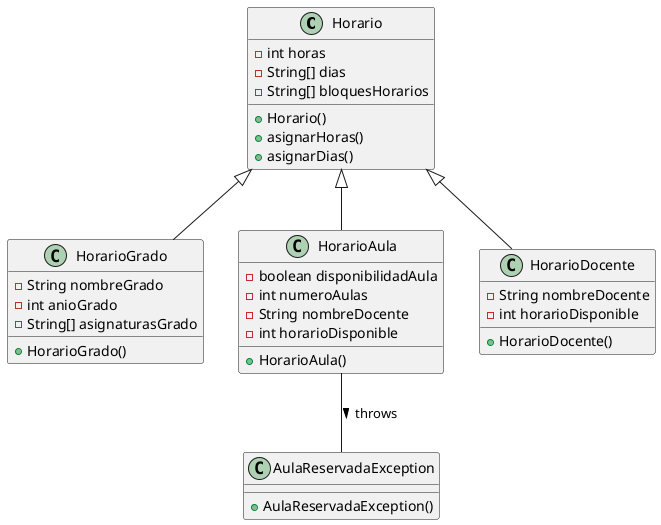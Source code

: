 @startuml

class Horario {
    - int horas
    - String[] dias
    - String[] bloquesHorarios
    + Horario()
    + asignarHoras()
    + asignarDias()
}

class HorarioGrado {
    - String nombreGrado
    - int anioGrado
    - String[] asignaturasGrado
    + HorarioGrado()
}

class HorarioAula {
    - boolean disponibilidadAula
    - int numeroAulas
    - String nombreDocente
    - int horarioDisponible
    + HorarioAula()
}

class HorarioDocente {
    - String nombreDocente
    - int horarioDisponible
    + HorarioDocente()
}

class AulaReservadaException {
    + AulaReservadaException()
}

Horario <|-- HorarioGrado
Horario <|-- HorarioAula
Horario <|-- HorarioDocente
HorarioAula -- AulaReservadaException : throws >

@enduml

